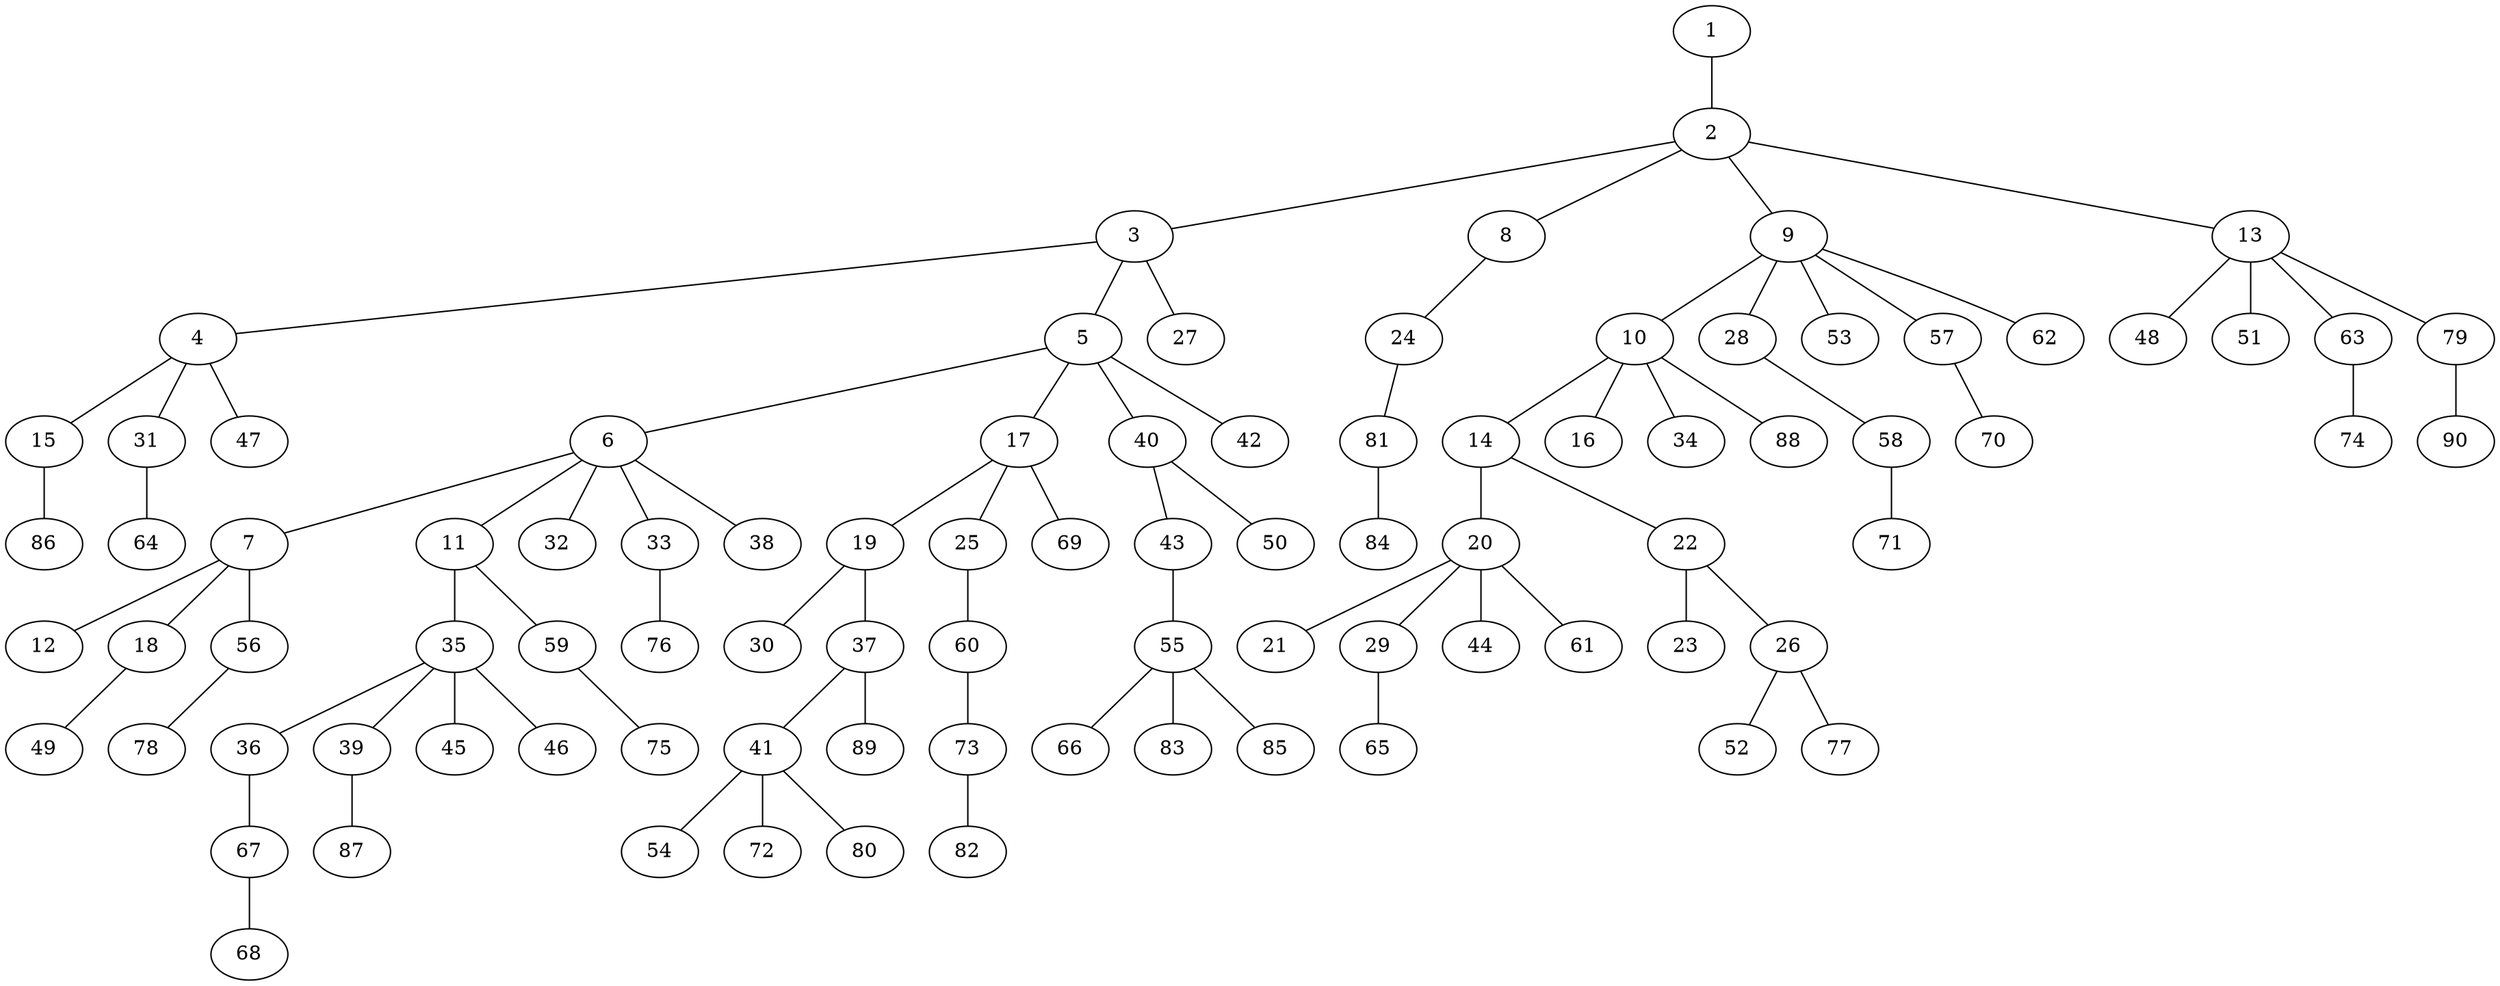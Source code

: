 graph graphname {1--2
2--3
2--8
2--9
2--13
3--4
3--5
3--27
4--15
4--31
4--47
5--6
5--17
5--40
5--42
6--7
6--11
6--32
6--33
6--38
7--12
7--18
7--56
8--24
9--10
9--28
9--53
9--57
9--62
10--14
10--16
10--34
10--88
11--35
11--59
13--48
13--51
13--63
13--79
14--20
14--22
15--86
17--19
17--25
17--69
18--49
19--30
19--37
20--21
20--29
20--44
20--61
22--23
22--26
24--81
25--60
26--52
26--77
28--58
29--65
31--64
33--76
35--36
35--39
35--45
35--46
36--67
37--41
37--89
39--87
40--43
40--50
41--54
41--72
41--80
43--55
55--66
55--83
55--85
56--78
57--70
58--71
59--75
60--73
63--74
67--68
73--82
79--90
81--84
}